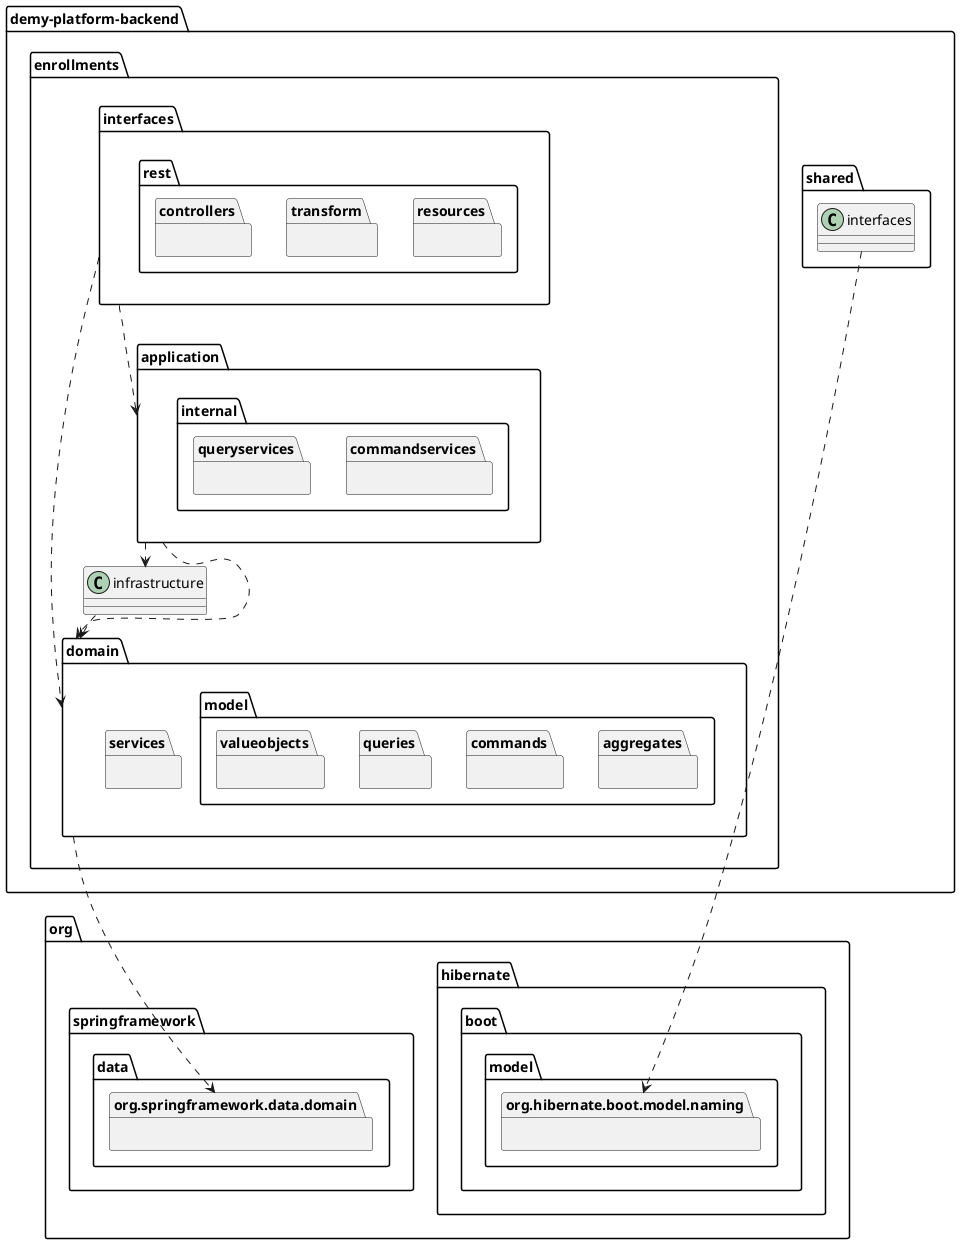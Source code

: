 @startuml
package demy-platform-backend as demy_platform_backend  {
    package enrollments {
        package domain {
            package model {
                package aggregates {}
                package commands {}
                package queries {}
                package valueobjects {}
            }
            package services {}
        }
        package infrastructure.persistence {
                    package jpa {}
        }
        package application.internal {
            package commandservices {}
            package queryservices {}
        }
        package interfaces.rest {
            package resources {}
            package transform {}
            package controllers {}
        }
    }
'    package iam {}
'    package scheduling {}
'    package billing {}
'    package attendance {}
'    package shared {}
}
package org.springframework.data.domain {}
package org.hibernate.boot.model.naming {}

demy_platform_backend.enrollments.domain ..> org.springframework.data.domain
demy_platform_backend.enrollments.infrastructure ..> demy_platform_backend.enrollments.domain
demy_platform_backend.enrollments.application ..> demy_platform_backend.enrollments.domain
demy_platform_backend.enrollments.application ..> demy_platform_backend.enrollments.infrastructure
demy_platform_backend.enrollments.interfaces ..> demy_platform_backend.enrollments.application
demy_platform_backend.enrollments.interfaces ..> demy_platform_backend.enrollments.domain
demy_platform_backend.shared.interfaces ..> org.hibernate.boot.model.naming


@enduml